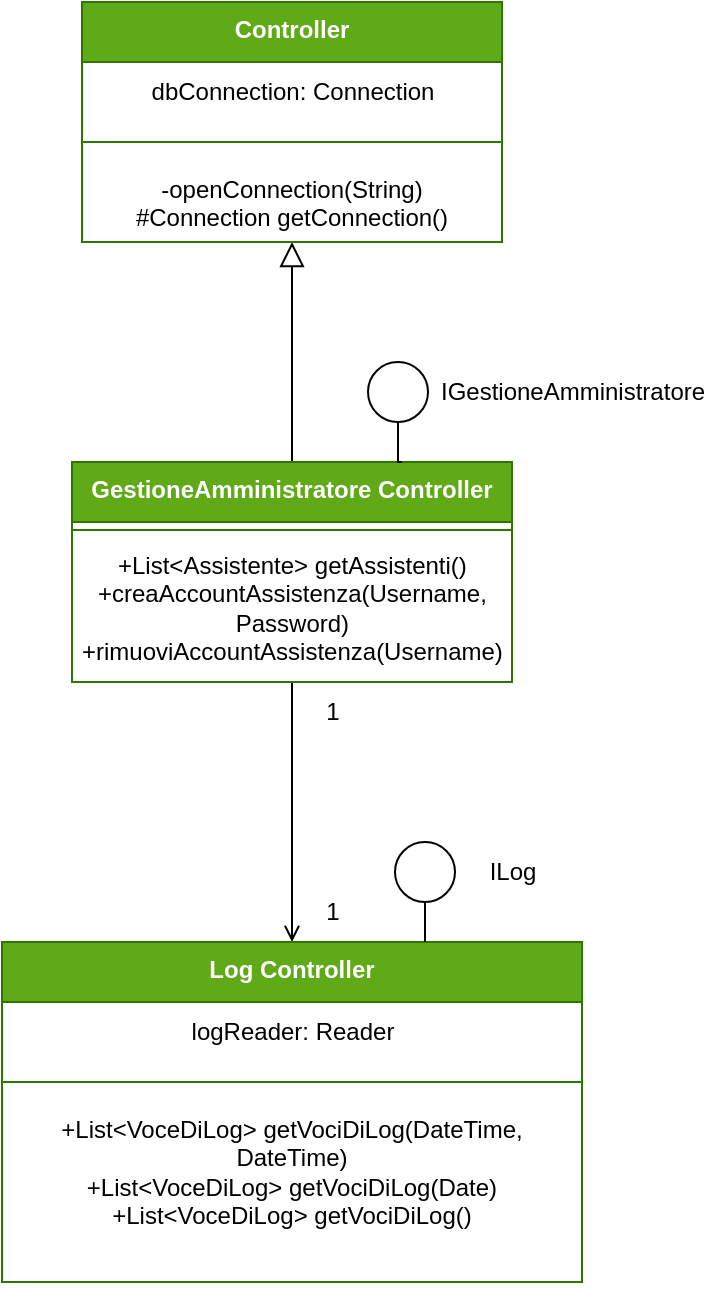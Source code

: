 <mxfile version="21.3.4" type="github">
  <diagram name="Pagina-1" id="c6r7ROtZYmS65uKzIdzQ">
    <mxGraphModel dx="1355" dy="795" grid="1" gridSize="10" guides="1" tooltips="1" connect="1" arrows="1" fold="1" page="1" pageScale="1" pageWidth="827" pageHeight="1169" math="0" shadow="0">
      <root>
        <mxCell id="0" />
        <mxCell id="1" parent="0" />
        <mxCell id="LnVoANyj6Dh3y2EfFEzu-19" style="edgeStyle=orthogonalEdgeStyle;rounded=0;orthogonalLoop=1;jettySize=auto;html=1;entryX=0.5;entryY=0;entryDx=0;entryDy=0;endArrow=open;endFill=0;" parent="1" source="LnVoANyj6Dh3y2EfFEzu-4" target="LnVoANyj6Dh3y2EfFEzu-10" edge="1">
          <mxGeometry relative="1" as="geometry" />
        </mxCell>
        <mxCell id="LnVoANyj6Dh3y2EfFEzu-21" style="edgeStyle=orthogonalEdgeStyle;rounded=0;orthogonalLoop=1;jettySize=auto;html=1;entryX=0.5;entryY=1;entryDx=0;entryDy=0;endArrow=block;endFill=0;startSize=12;endSize=10;" parent="1" source="LnVoANyj6Dh3y2EfFEzu-4" target="LnVoANyj6Dh3y2EfFEzu-14" edge="1">
          <mxGeometry relative="1" as="geometry" />
        </mxCell>
        <mxCell id="LnVoANyj6Dh3y2EfFEzu-4" value="GestioneAmministratore Controller" style="swimlane;fontStyle=1;align=center;verticalAlign=top;childLayout=stackLayout;horizontal=1;startSize=30;horizontalStack=0;resizeParent=1;resizeParentMax=0;resizeLast=0;collapsible=1;marginBottom=0;whiteSpace=wrap;html=1;fillColor=#60a917;fontColor=#ffffff;strokeColor=#2D7600;" parent="1" vertex="1">
          <mxGeometry x="115" y="360" width="220" height="110" as="geometry" />
        </mxCell>
        <mxCell id="LnVoANyj6Dh3y2EfFEzu-5" value="" style="line;strokeWidth=1;fillColor=none;align=left;verticalAlign=middle;spacingTop=-1;spacingLeft=3;spacingRight=3;rotatable=0;labelPosition=right;points=[];portConstraint=eastwest;strokeColor=inherit;" parent="LnVoANyj6Dh3y2EfFEzu-4" vertex="1">
          <mxGeometry y="30" width="220" height="8" as="geometry" />
        </mxCell>
        <mxCell id="LnVoANyj6Dh3y2EfFEzu-6" value="&lt;div&gt;+List&amp;lt;Assistente&amp;gt; getAssistenti()&lt;/div&gt;&lt;div&gt;+creaAccountAssistenza(Username, Password)&lt;/div&gt;&lt;div&gt;+rimuoviAccountAssistenza(Username)&lt;br&gt;&lt;/div&gt;" style="text;strokeColor=none;fillColor=none;align=center;verticalAlign=top;spacingLeft=4;spacingRight=4;overflow=hidden;rotatable=0;points=[[0,0.5],[1,0.5]];portConstraint=eastwest;whiteSpace=wrap;html=1;" parent="LnVoANyj6Dh3y2EfFEzu-4" vertex="1">
          <mxGeometry y="38" width="220" height="72" as="geometry" />
        </mxCell>
        <mxCell id="LnVoANyj6Dh3y2EfFEzu-10" value="Log Controller" style="swimlane;fontStyle=1;align=center;verticalAlign=top;childLayout=stackLayout;horizontal=1;startSize=30;horizontalStack=0;resizeParent=1;resizeParentMax=0;resizeLast=0;collapsible=1;marginBottom=0;whiteSpace=wrap;html=1;fillColor=#60a917;fontColor=#ffffff;strokeColor=#2D7600;" parent="1" vertex="1">
          <mxGeometry x="80" y="600" width="290" height="170" as="geometry" />
        </mxCell>
        <mxCell id="aTxCh61Q29WT1Rl2oLR_-4" value="logReader: Reader" style="text;html=1;align=center;verticalAlign=middle;resizable=0;points=[];autosize=1;strokeColor=none;fillColor=none;" vertex="1" parent="LnVoANyj6Dh3y2EfFEzu-10">
          <mxGeometry y="30" width="290" height="30" as="geometry" />
        </mxCell>
        <mxCell id="LnVoANyj6Dh3y2EfFEzu-11" value="" style="line;strokeWidth=1;fillColor=none;align=left;verticalAlign=middle;spacingTop=-1;spacingLeft=3;spacingRight=3;rotatable=0;labelPosition=right;points=[];portConstraint=eastwest;strokeColor=inherit;" parent="LnVoANyj6Dh3y2EfFEzu-10" vertex="1">
          <mxGeometry y="60" width="290" height="20" as="geometry" />
        </mxCell>
        <mxCell id="LnVoANyj6Dh3y2EfFEzu-12" value="&lt;div&gt;+List&amp;lt;VoceDiLog&amp;gt; getVociDiLog(DateTime, DateTime)&lt;/div&gt;&lt;div&gt;+List&amp;lt;VoceDiLog&amp;gt; getVociDiLog(Date)&lt;/div&gt;&lt;div&gt;+List&amp;lt;VoceDiLog&amp;gt; getVociDiLog()&lt;br&gt;&lt;/div&gt;" style="text;strokeColor=none;fillColor=none;align=center;verticalAlign=top;spacingLeft=4;spacingRight=4;overflow=hidden;rotatable=0;points=[[0,0.5],[1,0.5]];portConstraint=eastwest;whiteSpace=wrap;html=1;" parent="LnVoANyj6Dh3y2EfFEzu-10" vertex="1">
          <mxGeometry y="80" width="290" height="90" as="geometry" />
        </mxCell>
        <mxCell id="LnVoANyj6Dh3y2EfFEzu-14" value="Controller" style="swimlane;fontStyle=1;align=center;verticalAlign=top;childLayout=stackLayout;horizontal=1;startSize=30;horizontalStack=0;resizeParent=1;resizeParentMax=0;resizeLast=0;collapsible=1;marginBottom=0;whiteSpace=wrap;html=1;fillColor=#60a917;fontColor=#ffffff;strokeColor=#2D7600;" parent="1" vertex="1">
          <mxGeometry x="120" y="130" width="210" height="120" as="geometry" />
        </mxCell>
        <mxCell id="LnVoANyj6Dh3y2EfFEzu-17" value="dbConnection: Connection" style="text;html=1;align=center;verticalAlign=middle;resizable=0;points=[];autosize=1;strokeColor=none;fillColor=none;" parent="LnVoANyj6Dh3y2EfFEzu-14" vertex="1">
          <mxGeometry y="30" width="210" height="30" as="geometry" />
        </mxCell>
        <mxCell id="LnVoANyj6Dh3y2EfFEzu-15" value="" style="line;strokeWidth=1;fillColor=none;align=left;verticalAlign=middle;spacingTop=-1;spacingLeft=3;spacingRight=3;rotatable=0;labelPosition=right;points=[];portConstraint=eastwest;strokeColor=inherit;" parent="LnVoANyj6Dh3y2EfFEzu-14" vertex="1">
          <mxGeometry y="60" width="210" height="20" as="geometry" />
        </mxCell>
        <mxCell id="LnVoANyj6Dh3y2EfFEzu-16" value="-openConnection(String)&lt;br&gt;#Connection getConnection()" style="text;strokeColor=none;fillColor=none;align=center;verticalAlign=top;spacingLeft=4;spacingRight=4;overflow=hidden;rotatable=0;points=[[0,0.5],[1,0.5]];portConstraint=eastwest;whiteSpace=wrap;html=1;" parent="LnVoANyj6Dh3y2EfFEzu-14" vertex="1">
          <mxGeometry y="80" width="210" height="40" as="geometry" />
        </mxCell>
        <mxCell id="LnVoANyj6Dh3y2EfFEzu-27" value="1" style="text;html=1;align=center;verticalAlign=middle;resizable=0;points=[];autosize=1;strokeColor=none;fillColor=none;" parent="1" vertex="1">
          <mxGeometry x="230" y="570" width="30" height="30" as="geometry" />
        </mxCell>
        <mxCell id="LnVoANyj6Dh3y2EfFEzu-28" value="1" style="text;html=1;align=center;verticalAlign=middle;resizable=0;points=[];autosize=1;strokeColor=none;fillColor=none;" parent="1" vertex="1">
          <mxGeometry x="230" y="470" width="30" height="30" as="geometry" />
        </mxCell>
        <mxCell id="LnVoANyj6Dh3y2EfFEzu-34" style="edgeStyle=orthogonalEdgeStyle;rounded=0;orthogonalLoop=1;jettySize=auto;html=1;entryX=0.75;entryY=0;entryDx=0;entryDy=0;endArrow=none;endFill=0;" parent="1" source="LnVoANyj6Dh3y2EfFEzu-33" target="LnVoANyj6Dh3y2EfFEzu-4" edge="1">
          <mxGeometry relative="1" as="geometry" />
        </mxCell>
        <mxCell id="LnVoANyj6Dh3y2EfFEzu-33" value="" style="ellipse;whiteSpace=wrap;html=1;aspect=fixed;" parent="1" vertex="1">
          <mxGeometry x="263" y="310" width="30" height="30" as="geometry" />
        </mxCell>
        <mxCell id="LnVoANyj6Dh3y2EfFEzu-35" value="IGestioneAmministratore" style="text;html=1;align=center;verticalAlign=middle;resizable=0;points=[];autosize=1;strokeColor=none;fillColor=none;" parent="1" vertex="1">
          <mxGeometry x="290" y="310" width="150" height="30" as="geometry" />
        </mxCell>
        <mxCell id="aTxCh61Q29WT1Rl2oLR_-1" style="edgeStyle=orthogonalEdgeStyle;rounded=0;orthogonalLoop=1;jettySize=auto;html=1;entryX=0.75;entryY=0;entryDx=0;entryDy=0;endArrow=none;endFill=0;" edge="1" parent="1" source="aTxCh61Q29WT1Rl2oLR_-2">
          <mxGeometry relative="1" as="geometry">
            <mxPoint x="291.5" y="600" as="targetPoint" />
          </mxGeometry>
        </mxCell>
        <mxCell id="aTxCh61Q29WT1Rl2oLR_-2" value="" style="ellipse;whiteSpace=wrap;html=1;aspect=fixed;" vertex="1" parent="1">
          <mxGeometry x="276.5" y="550" width="30" height="30" as="geometry" />
        </mxCell>
        <mxCell id="aTxCh61Q29WT1Rl2oLR_-3" value="ILog" style="text;html=1;align=center;verticalAlign=middle;resizable=0;points=[];autosize=1;strokeColor=none;fillColor=none;" vertex="1" parent="1">
          <mxGeometry x="310" y="550" width="50" height="30" as="geometry" />
        </mxCell>
      </root>
    </mxGraphModel>
  </diagram>
</mxfile>

